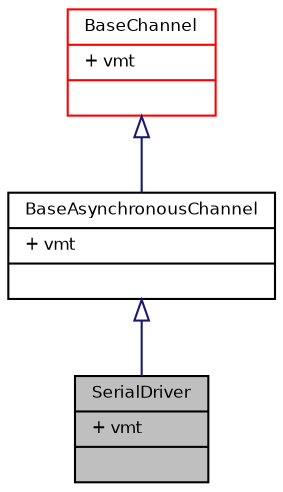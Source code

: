 digraph "SerialDriver"
{
  bgcolor="transparent";
  edge [fontname="Helvetica",fontsize="8",labelfontname="Helvetica",labelfontsize="8"];
  node [fontname="Helvetica",fontsize="8",shape=record];
  Node0 [label="{SerialDriver\n|+ vmt\l|}",height=0.2,width=0.4,color="black", fillcolor="grey75", style="filled", fontcolor="black"];
  Node1 -> Node0 [dir="back",color="midnightblue",fontsize="8",style="solid",arrowtail="onormal",fontname="Helvetica"];
  Node1 [label="{BaseAsynchronousChannel\n|+ vmt\l|}",height=0.2,width=0.4,color="black",URL="$struct_base_asynchronous_channel.html",tooltip="Base asynchronous channel class. "];
  Node2 -> Node1 [dir="back",color="midnightblue",fontsize="8",style="solid",arrowtail="onormal",fontname="Helvetica"];
  Node2 [label="{BaseChannel\n|+ vmt\l|}",height=0.2,width=0.4,color="red",URL="$struct_base_channel.html",tooltip="Base channel class. "];
}
